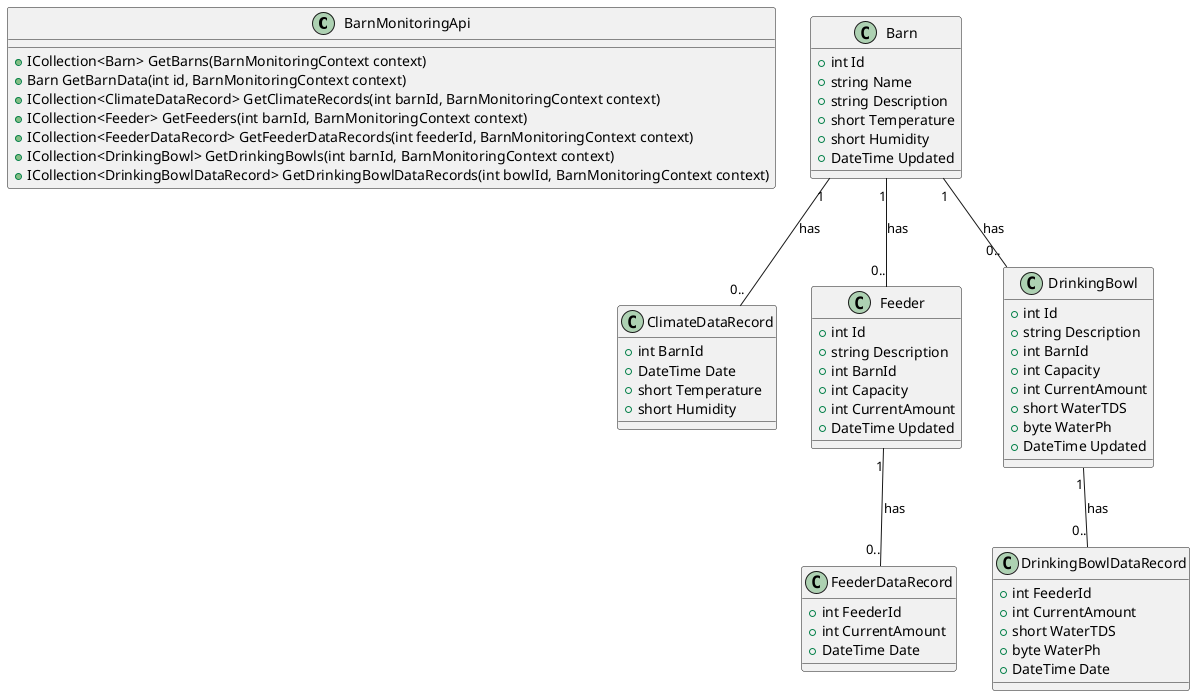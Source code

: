 @startuml C4 BarnMonitoring

class BarnMonitoringApi{
  +ICollection<Barn> GetBarns(BarnMonitoringContext context)
  +Barn GetBarnData(int id, BarnMonitoringContext context)
  +ICollection<ClimateDataRecord> GetClimateRecords(int barnId, BarnMonitoringContext context)
  +ICollection<Feeder> GetFeeders(int barnId, BarnMonitoringContext context)
  +ICollection<FeederDataRecord> GetFeederDataRecords(int feederId, BarnMonitoringContext context)
  +ICollection<DrinkingBowl> GetDrinkingBowls(int barnId, BarnMonitoringContext context)
  +ICollection<DrinkingBowlDataRecord> GetDrinkingBowlDataRecords(int bowlId, BarnMonitoringContext context)  
}

class Barn {
  +int Id
  +string Name
  +string Description
  +short Temperature
  +short Humidity
  +DateTime Updated
}

class ClimateDataRecord {
  +int BarnId
  +DateTime Date
  +short Temperature
  +short Humidity
}

class Feeder {
  +int Id
  +string Description
  +int BarnId
  +int Capacity
  +int CurrentAmount
  +DateTime Updated
}

class DrinkingBowl {
  +int Id
  +string Description
  +int BarnId
  +int Capacity
  +int CurrentAmount
  +short WaterTDS
  +byte WaterPh
  +DateTime Updated
}

class FeederDataRecord {
  +int FeederId
  +int CurrentAmount
  +DateTime Date
}

class DrinkingBowlDataRecord {
  +int FeederId
  +int CurrentAmount
  +short WaterTDS
  +byte WaterPh
  +DateTime Date
}

Barn "1" -- "0.." Feeder: has
Barn "1" -- "0.." DrinkingBowl: has
Barn "1" -- "0.." ClimateDataRecord: has

Feeder "1" -- "0.." FeederDataRecord: has

DrinkingBowl "1" -- "0.." DrinkingBowlDataRecord: has
@enduml